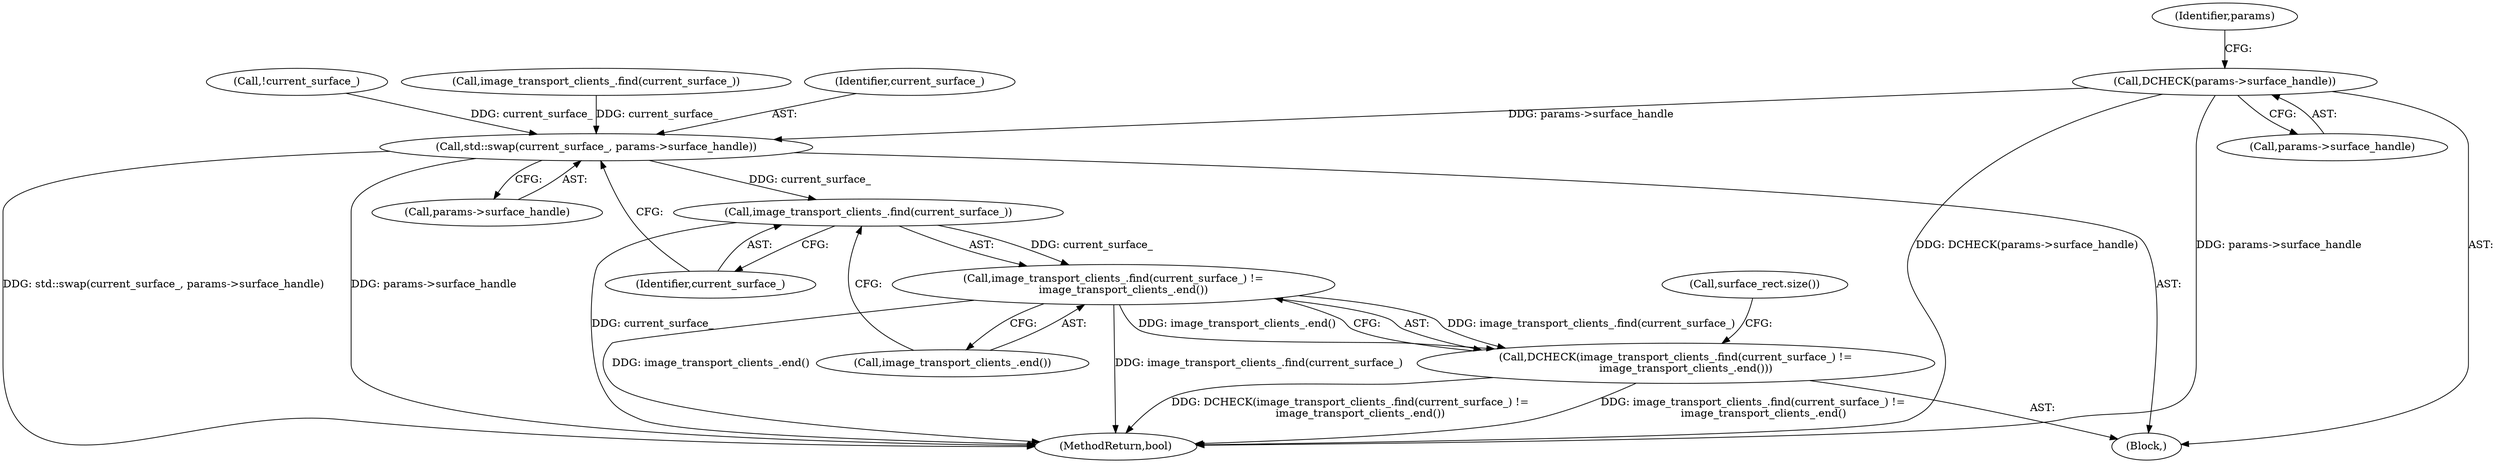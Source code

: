 digraph "0_Chrome_18d67244984a574ba2dd8779faabc0e3e34f4b76_19@pointer" {
"1000108" [label="(Call,DCHECK(params->surface_handle))"];
"1000163" [label="(Call,std::swap(current_surface_, params->surface_handle))"];
"1000170" [label="(Call,image_transport_clients_.find(current_surface_))"];
"1000169" [label="(Call,image_transport_clients_.find(current_surface_) !=\n      image_transport_clients_.end())"];
"1000168" [label="(Call,DCHECK(image_transport_clients_.find(current_surface_) !=\n      image_transport_clients_.end()))"];
"1000172" [label="(Call,image_transport_clients_.end())"];
"1000169" [label="(Call,image_transport_clients_.find(current_surface_) !=\n      image_transport_clients_.end())"];
"1000148" [label="(Call,!current_surface_)"];
"1000108" [label="(Call,DCHECK(params->surface_handle))"];
"1000109" [label="(Call,params->surface_handle)"];
"1000163" [label="(Call,std::swap(current_surface_, params->surface_handle))"];
"1000151" [label="(Call,image_transport_clients_.find(current_surface_))"];
"1000174" [label="(Call,surface_rect.size())"];
"1000165" [label="(Call,params->surface_handle)"];
"1000164" [label="(Identifier,current_surface_)"];
"1000171" [label="(Identifier,current_surface_)"];
"1000115" [label="(Identifier,params)"];
"1000170" [label="(Call,image_transport_clients_.find(current_surface_))"];
"1000168" [label="(Call,DCHECK(image_transport_clients_.find(current_surface_) !=\n      image_transport_clients_.end()))"];
"1000181" [label="(MethodReturn,bool)"];
"1000107" [label="(Block,)"];
"1000108" -> "1000107"  [label="AST: "];
"1000108" -> "1000109"  [label="CFG: "];
"1000109" -> "1000108"  [label="AST: "];
"1000115" -> "1000108"  [label="CFG: "];
"1000108" -> "1000181"  [label="DDG: DCHECK(params->surface_handle)"];
"1000108" -> "1000181"  [label="DDG: params->surface_handle"];
"1000108" -> "1000163"  [label="DDG: params->surface_handle"];
"1000163" -> "1000107"  [label="AST: "];
"1000163" -> "1000165"  [label="CFG: "];
"1000164" -> "1000163"  [label="AST: "];
"1000165" -> "1000163"  [label="AST: "];
"1000171" -> "1000163"  [label="CFG: "];
"1000163" -> "1000181"  [label="DDG: std::swap(current_surface_, params->surface_handle)"];
"1000163" -> "1000181"  [label="DDG: params->surface_handle"];
"1000151" -> "1000163"  [label="DDG: current_surface_"];
"1000148" -> "1000163"  [label="DDG: current_surface_"];
"1000163" -> "1000170"  [label="DDG: current_surface_"];
"1000170" -> "1000169"  [label="AST: "];
"1000170" -> "1000171"  [label="CFG: "];
"1000171" -> "1000170"  [label="AST: "];
"1000172" -> "1000170"  [label="CFG: "];
"1000170" -> "1000181"  [label="DDG: current_surface_"];
"1000170" -> "1000169"  [label="DDG: current_surface_"];
"1000169" -> "1000168"  [label="AST: "];
"1000169" -> "1000172"  [label="CFG: "];
"1000172" -> "1000169"  [label="AST: "];
"1000168" -> "1000169"  [label="CFG: "];
"1000169" -> "1000181"  [label="DDG: image_transport_clients_.end()"];
"1000169" -> "1000181"  [label="DDG: image_transport_clients_.find(current_surface_)"];
"1000169" -> "1000168"  [label="DDG: image_transport_clients_.find(current_surface_)"];
"1000169" -> "1000168"  [label="DDG: image_transport_clients_.end()"];
"1000168" -> "1000107"  [label="AST: "];
"1000174" -> "1000168"  [label="CFG: "];
"1000168" -> "1000181"  [label="DDG: image_transport_clients_.find(current_surface_) !=\n      image_transport_clients_.end()"];
"1000168" -> "1000181"  [label="DDG: DCHECK(image_transport_clients_.find(current_surface_) !=\n      image_transport_clients_.end())"];
}

